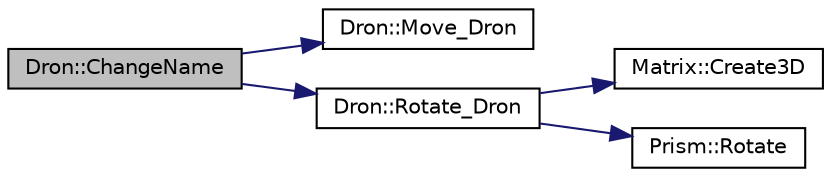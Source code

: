 digraph "Dron::ChangeName"
{
  edge [fontname="Helvetica",fontsize="10",labelfontname="Helvetica",labelfontsize="10"];
  node [fontname="Helvetica",fontsize="10",shape=record];
  rankdir="LR";
  Node8 [label="Dron::ChangeName",height=0.2,width=0.4,color="black", fillcolor="grey75", style="filled", fontcolor="black"];
  Node8 -> Node9 [color="midnightblue",fontsize="10",style="solid",fontname="Helvetica"];
  Node9 [label="Dron::Move_Dron",height=0.2,width=0.4,color="black", fillcolor="white", style="filled",URL="$class_dron.html#a53ead0e7e934c11ba864d2181abda2df",tooltip="Metoda ruchu drona o zadany wektor. "];
  Node8 -> Node10 [color="midnightblue",fontsize="10",style="solid",fontname="Helvetica"];
  Node10 [label="Dron::Rotate_Dron",height=0.2,width=0.4,color="black", fillcolor="white", style="filled",URL="$class_dron.html#aab7fe386692b8cb6266d28f85dd924a0",tooltip="Metoda obrotu drona wokół właśnej osi o zadany kąt. "];
  Node10 -> Node11 [color="midnightblue",fontsize="10",style="solid",fontname="Helvetica"];
  Node11 [label="Matrix::Create3D",height=0.2,width=0.4,color="black", fillcolor="white", style="filled",URL="$class_matrix.html#aa57a8752a416159f5dd1cd77efd2dcbe",tooltip="Metoda szablonu Matrix<> tworząca macierz obrotu dla 3 wymiarów. "];
  Node10 -> Node12 [color="midnightblue",fontsize="10",style="solid",fontname="Helvetica"];
  Node12 [label="Prism::Rotate",height=0.2,width=0.4,color="black", fillcolor="white", style="filled",URL="$class_prism.html#ab2a3bbe1c749271d7a5d5c1a8ca244a1",tooltip="Metoda obrotu figury. "];
}
